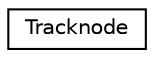digraph "Graphical Class Hierarchy"
{
 // LATEX_PDF_SIZE
  edge [fontname="Helvetica",fontsize="10",labelfontname="Helvetica",labelfontsize="10"];
  node [fontname="Helvetica",fontsize="10",shape=record];
  rankdir="LR";
  Node0 [label="Tracknode",height=0.2,width=0.4,color="black", fillcolor="white", style="filled",URL="$classTracknode.html",tooltip=" "];
}

